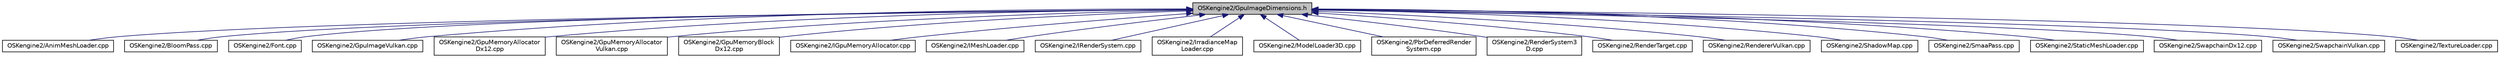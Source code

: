 digraph "OSKengine2/GpuImageDimensions.h"
{
 // LATEX_PDF_SIZE
  edge [fontname="Helvetica",fontsize="10",labelfontname="Helvetica",labelfontsize="10"];
  node [fontname="Helvetica",fontsize="10",shape=record];
  Node1 [label="OSKengine2/GpuImageDimensions.h",height=0.2,width=0.4,color="black", fillcolor="grey75", style="filled", fontcolor="black",tooltip=" "];
  Node1 -> Node2 [dir="back",color="midnightblue",fontsize="10",style="solid"];
  Node2 [label="OSKengine2/AnimMeshLoader.cpp",height=0.2,width=0.4,color="black", fillcolor="white", style="filled",URL="$_anim_mesh_loader_8cpp.html",tooltip=" "];
  Node1 -> Node3 [dir="back",color="midnightblue",fontsize="10",style="solid"];
  Node3 [label="OSKengine2/BloomPass.cpp",height=0.2,width=0.4,color="black", fillcolor="white", style="filled",URL="$_bloom_pass_8cpp.html",tooltip=" "];
  Node1 -> Node4 [dir="back",color="midnightblue",fontsize="10",style="solid"];
  Node4 [label="OSKengine2/Font.cpp",height=0.2,width=0.4,color="black", fillcolor="white", style="filled",URL="$_font_8cpp.html",tooltip=" "];
  Node1 -> Node5 [dir="back",color="midnightblue",fontsize="10",style="solid"];
  Node5 [label="OSKengine2/GpuImageVulkan.cpp",height=0.2,width=0.4,color="black", fillcolor="white", style="filled",URL="$_gpu_image_vulkan_8cpp.html",tooltip=" "];
  Node1 -> Node6 [dir="back",color="midnightblue",fontsize="10",style="solid"];
  Node6 [label="OSKengine2/GpuMemoryAllocator\lDx12.cpp",height=0.2,width=0.4,color="black", fillcolor="white", style="filled",URL="$_gpu_memory_allocator_dx12_8cpp.html",tooltip=" "];
  Node1 -> Node7 [dir="back",color="midnightblue",fontsize="10",style="solid"];
  Node7 [label="OSKengine2/GpuMemoryAllocator\lVulkan.cpp",height=0.2,width=0.4,color="black", fillcolor="white", style="filled",URL="$_gpu_memory_allocator_vulkan_8cpp.html",tooltip=" "];
  Node1 -> Node8 [dir="back",color="midnightblue",fontsize="10",style="solid"];
  Node8 [label="OSKengine2/GpuMemoryBlock\lDx12.cpp",height=0.2,width=0.4,color="black", fillcolor="white", style="filled",URL="$_gpu_memory_block_dx12_8cpp.html",tooltip=" "];
  Node1 -> Node9 [dir="back",color="midnightblue",fontsize="10",style="solid"];
  Node9 [label="OSKengine2/IGpuMemoryAllocator.cpp",height=0.2,width=0.4,color="black", fillcolor="white", style="filled",URL="$_i_gpu_memory_allocator_8cpp.html",tooltip=" "];
  Node1 -> Node10 [dir="back",color="midnightblue",fontsize="10",style="solid"];
  Node10 [label="OSKengine2/IMeshLoader.cpp",height=0.2,width=0.4,color="black", fillcolor="white", style="filled",URL="$_i_mesh_loader_8cpp.html",tooltip=" "];
  Node1 -> Node11 [dir="back",color="midnightblue",fontsize="10",style="solid"];
  Node11 [label="OSKengine2/IRenderSystem.cpp",height=0.2,width=0.4,color="black", fillcolor="white", style="filled",URL="$_i_render_system_8cpp.html",tooltip=" "];
  Node1 -> Node12 [dir="back",color="midnightblue",fontsize="10",style="solid"];
  Node12 [label="OSKengine2/IrradianceMap\lLoader.cpp",height=0.2,width=0.4,color="black", fillcolor="white", style="filled",URL="$_irradiance_map_loader_8cpp.html",tooltip=" "];
  Node1 -> Node13 [dir="back",color="midnightblue",fontsize="10",style="solid"];
  Node13 [label="OSKengine2/ModelLoader3D.cpp",height=0.2,width=0.4,color="black", fillcolor="white", style="filled",URL="$_model_loader3_d_8cpp.html",tooltip=" "];
  Node1 -> Node14 [dir="back",color="midnightblue",fontsize="10",style="solid"];
  Node14 [label="OSKengine2/PbrDeferredRender\lSystem.cpp",height=0.2,width=0.4,color="black", fillcolor="white", style="filled",URL="$_pbr_deferred_render_system_8cpp.html",tooltip=" "];
  Node1 -> Node15 [dir="back",color="midnightblue",fontsize="10",style="solid"];
  Node15 [label="OSKengine2/RenderSystem3\lD.cpp",height=0.2,width=0.4,color="black", fillcolor="white", style="filled",URL="$_render_system3_d_8cpp.html",tooltip=" "];
  Node1 -> Node16 [dir="back",color="midnightblue",fontsize="10",style="solid"];
  Node16 [label="OSKengine2/RenderTarget.cpp",height=0.2,width=0.4,color="black", fillcolor="white", style="filled",URL="$_render_target_8cpp.html",tooltip=" "];
  Node1 -> Node17 [dir="back",color="midnightblue",fontsize="10",style="solid"];
  Node17 [label="OSKengine2/RendererVulkan.cpp",height=0.2,width=0.4,color="black", fillcolor="white", style="filled",URL="$_renderer_vulkan_8cpp.html",tooltip=" "];
  Node1 -> Node18 [dir="back",color="midnightblue",fontsize="10",style="solid"];
  Node18 [label="OSKengine2/ShadowMap.cpp",height=0.2,width=0.4,color="black", fillcolor="white", style="filled",URL="$_shadow_map_8cpp.html",tooltip=" "];
  Node1 -> Node19 [dir="back",color="midnightblue",fontsize="10",style="solid"];
  Node19 [label="OSKengine2/SmaaPass.cpp",height=0.2,width=0.4,color="black", fillcolor="white", style="filled",URL="$_smaa_pass_8cpp.html",tooltip=" "];
  Node1 -> Node20 [dir="back",color="midnightblue",fontsize="10",style="solid"];
  Node20 [label="OSKengine2/StaticMeshLoader.cpp",height=0.2,width=0.4,color="black", fillcolor="white", style="filled",URL="$_static_mesh_loader_8cpp.html",tooltip=" "];
  Node1 -> Node21 [dir="back",color="midnightblue",fontsize="10",style="solid"];
  Node21 [label="OSKengine2/SwapchainDx12.cpp",height=0.2,width=0.4,color="black", fillcolor="white", style="filled",URL="$_swapchain_dx12_8cpp.html",tooltip=" "];
  Node1 -> Node22 [dir="back",color="midnightblue",fontsize="10",style="solid"];
  Node22 [label="OSKengine2/SwapchainVulkan.cpp",height=0.2,width=0.4,color="black", fillcolor="white", style="filled",URL="$_swapchain_vulkan_8cpp.html",tooltip=" "];
  Node1 -> Node23 [dir="back",color="midnightblue",fontsize="10",style="solid"];
  Node23 [label="OSKengine2/TextureLoader.cpp",height=0.2,width=0.4,color="black", fillcolor="white", style="filled",URL="$_texture_loader_8cpp.html",tooltip=" "];
}
